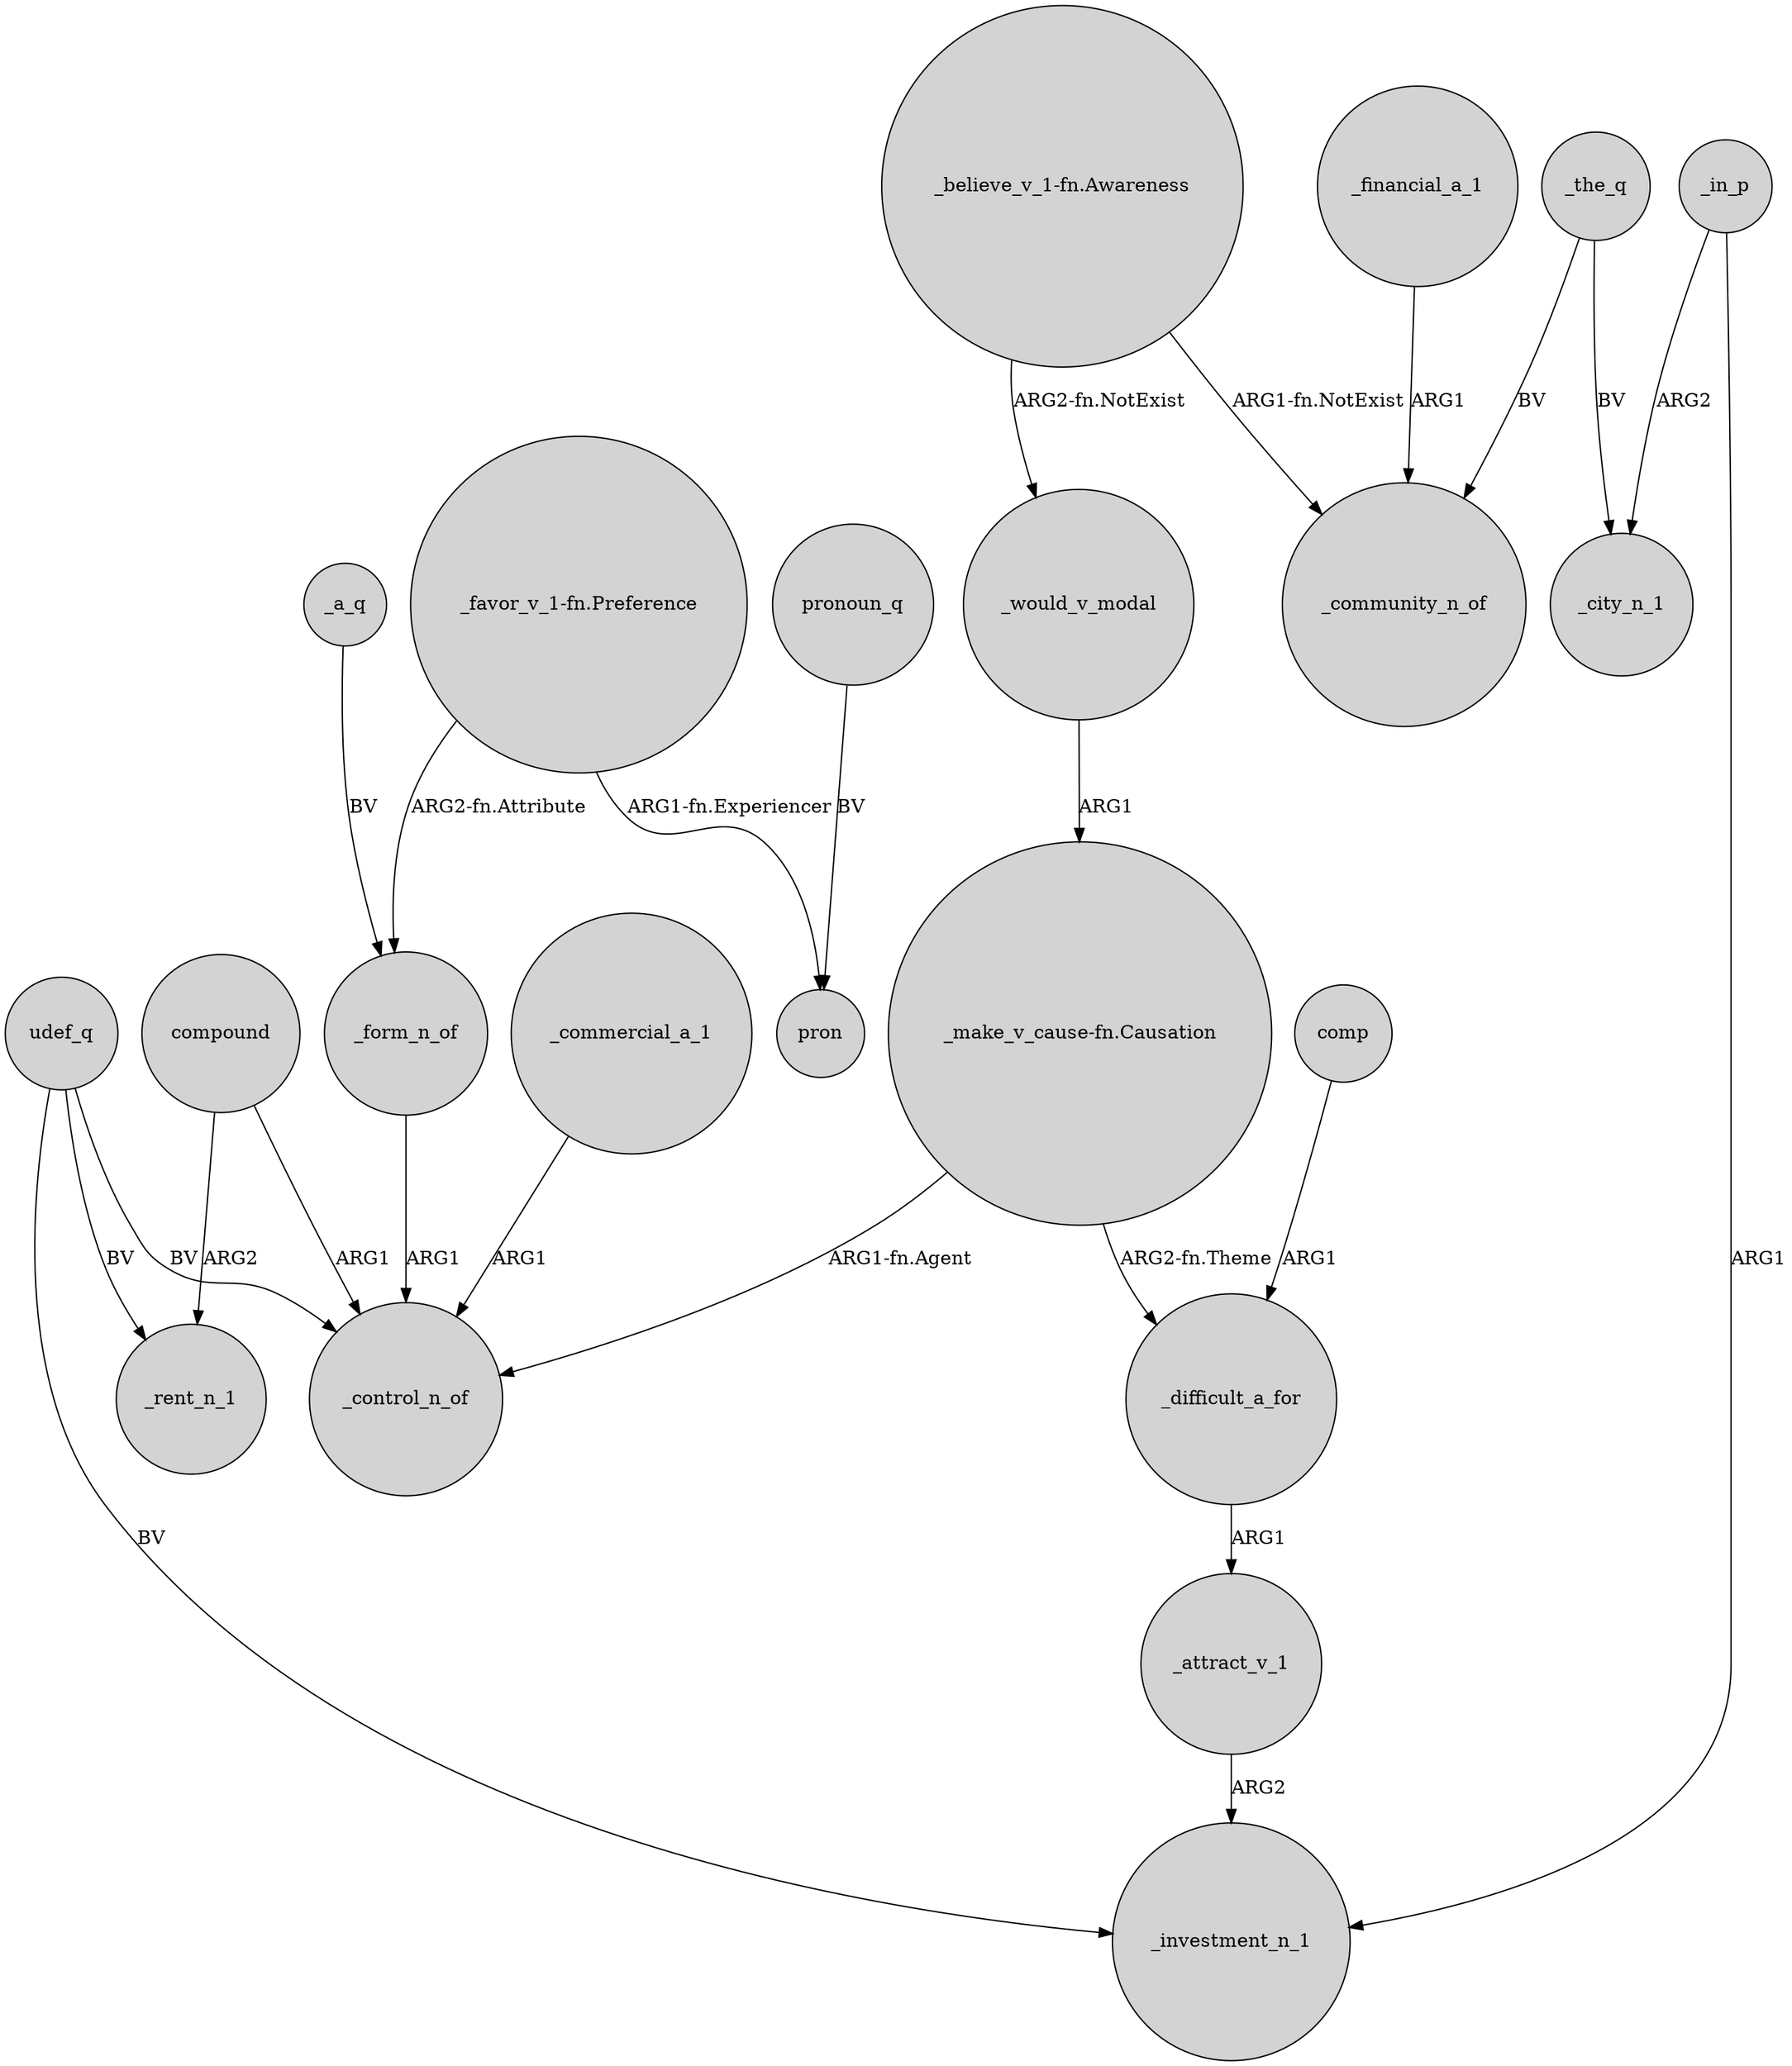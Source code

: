 digraph {
	node [shape=circle style=filled]
	udef_q -> _rent_n_1 [label=BV]
	udef_q -> _control_n_of [label=BV]
	"_make_v_cause-fn.Causation" -> _difficult_a_for [label="ARG2-fn.Theme"]
	_a_q -> _form_n_of [label=BV]
	_attract_v_1 -> _investment_n_1 [label=ARG2]
	"_favor_v_1-fn.Preference" -> pron [label="ARG1-fn.Experiencer"]
	"_believe_v_1-fn.Awareness" -> _would_v_modal [label="ARG2-fn.NotExist"]
	_in_p -> _city_n_1 [label=ARG2]
	pronoun_q -> pron [label=BV]
	_commercial_a_1 -> _control_n_of [label=ARG1]
	comp -> _difficult_a_for [label=ARG1]
	compound -> _control_n_of [label=ARG1]
	compound -> _rent_n_1 [label=ARG2]
	_would_v_modal -> "_make_v_cause-fn.Causation" [label=ARG1]
	_the_q -> _city_n_1 [label=BV]
	"_make_v_cause-fn.Causation" -> _control_n_of [label="ARG1-fn.Agent"]
	_difficult_a_for -> _attract_v_1 [label=ARG1]
	udef_q -> _investment_n_1 [label=BV]
	"_believe_v_1-fn.Awareness" -> _community_n_of [label="ARG1-fn.NotExist"]
	_the_q -> _community_n_of [label=BV]
	"_favor_v_1-fn.Preference" -> _form_n_of [label="ARG2-fn.Attribute"]
	_financial_a_1 -> _community_n_of [label=ARG1]
	_form_n_of -> _control_n_of [label=ARG1]
	_in_p -> _investment_n_1 [label=ARG1]
}
